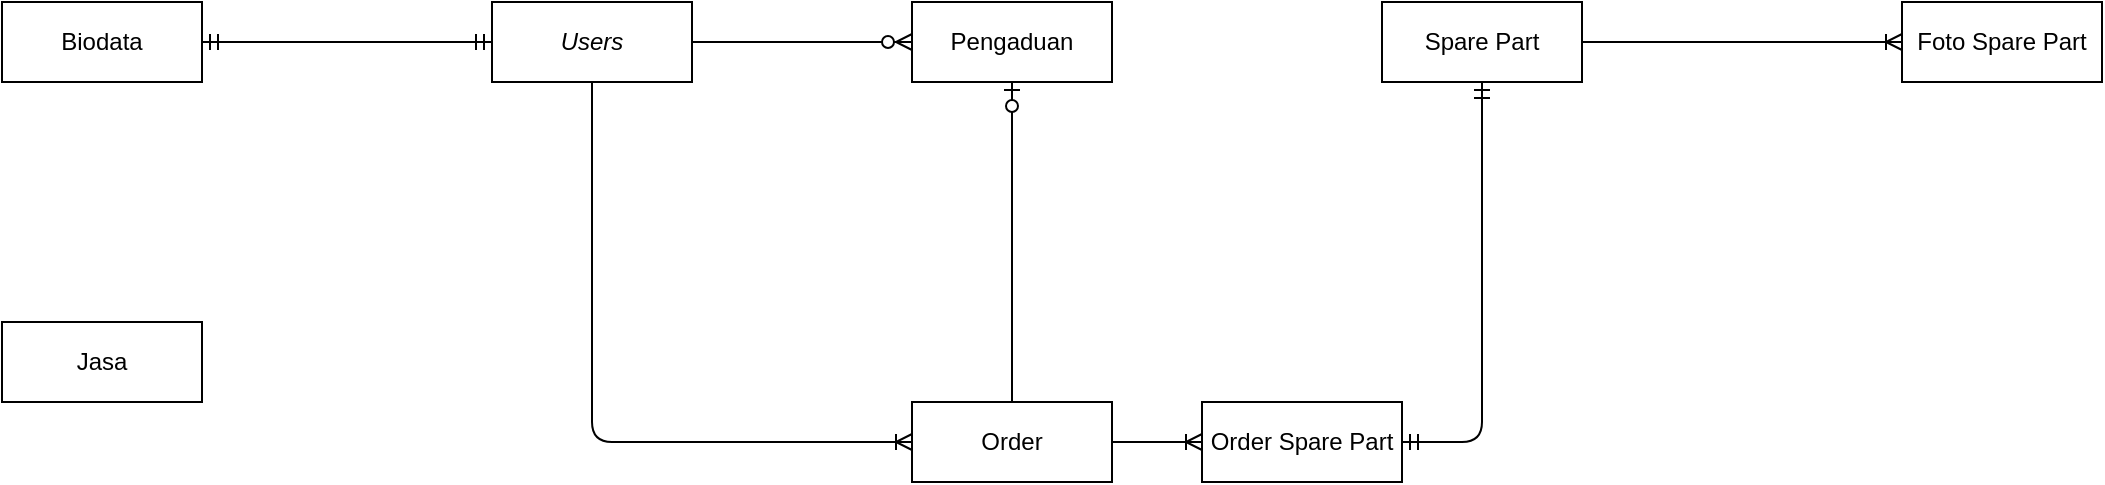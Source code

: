 <mxfile version="14.6.6" type="device"><diagram id="PpiQ6QRc4VldHdqMGzoZ" name="Page-1"><mxGraphModel dx="1221" dy="682" grid="1" gridSize="10" guides="1" tooltips="1" connect="1" arrows="1" fold="1" page="1" pageScale="1" pageWidth="1100" pageHeight="850" math="0" shadow="0"><root><mxCell id="0"/><mxCell id="1" parent="0"/><mxCell id="RsYpSMbqqjzX9BeEVA4e-1" value="&lt;i&gt;Users&lt;/i&gt;" style="whiteSpace=wrap;html=1;align=center;" parent="1" vertex="1"><mxGeometry x="270" y="305" width="100" height="40" as="geometry"/></mxCell><mxCell id="RsYpSMbqqjzX9BeEVA4e-2" value="Biodata" style="whiteSpace=wrap;html=1;align=center;" parent="1" vertex="1"><mxGeometry x="25" y="305" width="100" height="40" as="geometry"/></mxCell><mxCell id="RsYpSMbqqjzX9BeEVA4e-3" value="" style="edgeStyle=entityRelationEdgeStyle;fontSize=12;html=1;endArrow=ERmandOne;startArrow=ERmandOne;exitX=1;exitY=0.5;exitDx=0;exitDy=0;entryX=0;entryY=0.5;entryDx=0;entryDy=0;" parent="1" source="RsYpSMbqqjzX9BeEVA4e-2" target="RsYpSMbqqjzX9BeEVA4e-1" edge="1"><mxGeometry width="100" height="100" relative="1" as="geometry"><mxPoint x="440" y="555" as="sourcePoint"/><mxPoint x="540" y="455" as="targetPoint"/></mxGeometry></mxCell><mxCell id="RsYpSMbqqjzX9BeEVA4e-4" value="Spare Part" style="whiteSpace=wrap;html=1;align=center;" parent="1" vertex="1"><mxGeometry x="715" y="305" width="100" height="40" as="geometry"/></mxCell><mxCell id="RsYpSMbqqjzX9BeEVA4e-5" value="Foto Spare Part" style="whiteSpace=wrap;html=1;align=center;" parent="1" vertex="1"><mxGeometry x="975" y="305" width="100" height="40" as="geometry"/></mxCell><mxCell id="RsYpSMbqqjzX9BeEVA4e-7" value="" style="edgeStyle=entityRelationEdgeStyle;fontSize=12;html=1;endArrow=ERoneToMany;entryX=0;entryY=0.5;entryDx=0;entryDy=0;exitX=1;exitY=0.5;exitDx=0;exitDy=0;" parent="1" source="RsYpSMbqqjzX9BeEVA4e-4" target="RsYpSMbqqjzX9BeEVA4e-5" edge="1"><mxGeometry width="100" height="100" relative="1" as="geometry"><mxPoint x="605" y="555" as="sourcePoint"/><mxPoint x="705" y="455" as="targetPoint"/></mxGeometry></mxCell><mxCell id="RsYpSMbqqjzX9BeEVA4e-8" value="Order" style="whiteSpace=wrap;html=1;align=center;" parent="1" vertex="1"><mxGeometry x="480" y="505" width="100" height="40" as="geometry"/></mxCell><mxCell id="RsYpSMbqqjzX9BeEVA4e-9" value="" style="edgeStyle=orthogonalEdgeStyle;fontSize=12;html=1;endArrow=ERoneToMany;entryX=0;entryY=0.5;entryDx=0;entryDy=0;exitX=0.5;exitY=1;exitDx=0;exitDy=0;" parent="1" source="RsYpSMbqqjzX9BeEVA4e-1" target="RsYpSMbqqjzX9BeEVA4e-8" edge="1"><mxGeometry width="100" height="100" relative="1" as="geometry"><mxPoint x="375" y="385" as="sourcePoint"/><mxPoint x="595" y="455" as="targetPoint"/><Array as="points"><mxPoint x="320" y="525"/></Array></mxGeometry></mxCell><mxCell id="RsYpSMbqqjzX9BeEVA4e-11" value="Order Spare Part" style="whiteSpace=wrap;html=1;align=center;" parent="1" vertex="1"><mxGeometry x="625" y="505" width="100" height="40" as="geometry"/></mxCell><mxCell id="RsYpSMbqqjzX9BeEVA4e-13" value="" style="edgeStyle=orthogonalEdgeStyle;fontSize=12;html=1;endArrow=ERmandOne;startArrow=ERmandOne;entryX=0.5;entryY=1;entryDx=0;entryDy=0;exitX=1;exitY=0.5;exitDx=0;exitDy=0;" parent="1" source="RsYpSMbqqjzX9BeEVA4e-11" target="RsYpSMbqqjzX9BeEVA4e-4" edge="1"><mxGeometry width="100" height="100" relative="1" as="geometry"><mxPoint x="515" y="565" as="sourcePoint"/><mxPoint x="615" y="465" as="targetPoint"/></mxGeometry></mxCell><mxCell id="RsYpSMbqqjzX9BeEVA4e-14" value="" style="edgeStyle=entityRelationEdgeStyle;fontSize=12;html=1;endArrow=ERoneToMany;entryX=0;entryY=0.5;entryDx=0;entryDy=0;exitX=1;exitY=0.5;exitDx=0;exitDy=0;" parent="1" source="RsYpSMbqqjzX9BeEVA4e-8" target="RsYpSMbqqjzX9BeEVA4e-11" edge="1"><mxGeometry width="100" height="100" relative="1" as="geometry"><mxPoint x="485" y="595" as="sourcePoint"/><mxPoint x="585" y="495" as="targetPoint"/></mxGeometry></mxCell><mxCell id="RsYpSMbqqjzX9BeEVA4e-15" value="Pengaduan" style="whiteSpace=wrap;html=1;align=center;" parent="1" vertex="1"><mxGeometry x="480" y="305" width="100" height="40" as="geometry"/></mxCell><mxCell id="RsYpSMbqqjzX9BeEVA4e-17" value="Jasa" style="whiteSpace=wrap;html=1;align=center;" parent="1" vertex="1"><mxGeometry x="25" y="465" width="100" height="40" as="geometry"/></mxCell><mxCell id="7LMJ-dFJrlAtLFxvZHhC-1" value="" style="edgeStyle=entityRelationEdgeStyle;fontSize=12;html=1;endArrow=ERzeroToMany;endFill=1;exitX=1;exitY=0.5;exitDx=0;exitDy=0;entryX=0;entryY=0.5;entryDx=0;entryDy=0;" edge="1" parent="1" source="RsYpSMbqqjzX9BeEVA4e-1" target="RsYpSMbqqjzX9BeEVA4e-15"><mxGeometry width="100" height="100" relative="1" as="geometry"><mxPoint x="425" y="450" as="sourcePoint"/><mxPoint x="525" y="350" as="targetPoint"/></mxGeometry></mxCell><mxCell id="7LMJ-dFJrlAtLFxvZHhC-3" value="" style="edgeStyle=orthogonalEdgeStyle;fontSize=12;html=1;endArrow=ERzeroToOne;endFill=1;exitX=0.5;exitY=0;exitDx=0;exitDy=0;entryX=0.5;entryY=1;entryDx=0;entryDy=0;" edge="1" parent="1" source="RsYpSMbqqjzX9BeEVA4e-8" target="RsYpSMbqqjzX9BeEVA4e-15"><mxGeometry width="100" height="100" relative="1" as="geometry"><mxPoint x="450" y="420" as="sourcePoint"/><mxPoint x="550" y="320" as="targetPoint"/></mxGeometry></mxCell></root></mxGraphModel></diagram></mxfile>